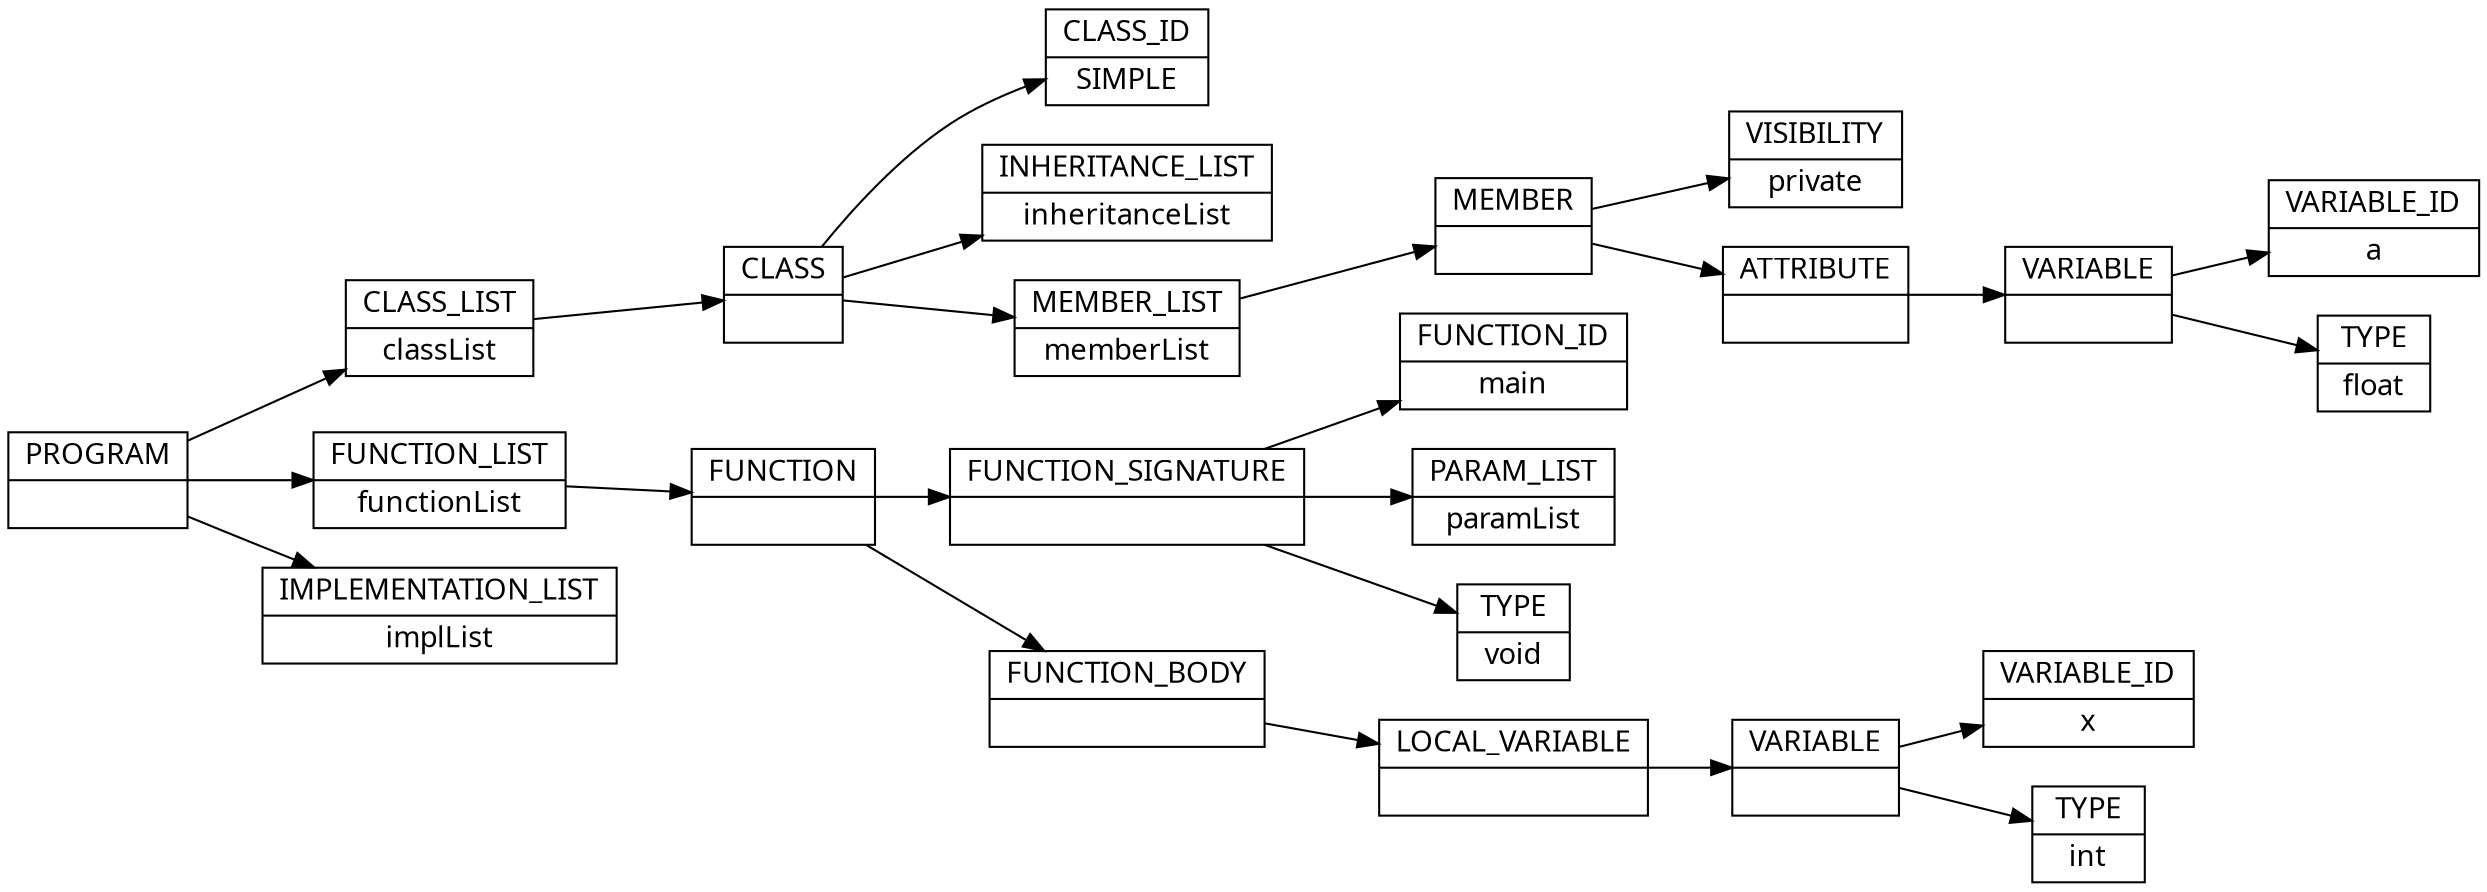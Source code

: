 digraph AST {
  node [shape=record];
    node [fontname=Sans];charset="UTF-8" splines=true splines=spline rankdir =LR
  node3 [label="PROGRAM | \ "];
  node2 [label="CLASS_LIST | \classList "];
  node13 [label="CLASS | \ "];
  node4 [label="CLASS_ID | \SIMPLE "];
  node5 [label="INHERITANCE_LIST | \inheritanceList "];
  node6 [label="MEMBER_LIST | \memberList "];
  node12 [label="MEMBER | \ "];
  node7 [label="VISIBILITY | \private "];
  node11 [label="ATTRIBUTE | \ "];
  node10 [label="VARIABLE | \ "];
  node8 [label="VARIABLE_ID | \a "];
  node9 [label="TYPE | \float "];
  node1 [label="FUNCTION_LIST | \functionList "];
  node23 [label="FUNCTION | \ "];
  node17 [label="FUNCTION_SIGNATURE | \ "];
  node14 [label="FUNCTION_ID | \main "];
  node15 [label="PARAM_LIST | \paramList "];
  node16 [label="TYPE | \void "];
  node22 [label="FUNCTION_BODY | \ "];
  node21 [label="LOCAL_VARIABLE | \ "];
  node20 [label="VARIABLE | \ "];
  node18 [label="VARIABLE_ID | \x "];
  node19 [label="TYPE | \int "];
  node0 [label="IMPLEMENTATION_LIST | \implList "];
  node3 -> node2;
  node2 -> node13;
  node13 -> node4;
  node13 -> node5;
  node13 -> node6;
  node6 -> node12;
  node12 -> node7;
  node12 -> node11;
  node11 -> node10;
  node10 -> node8;
  node10 -> node9;
  node3 -> node1;
  node1 -> node23;
  node23 -> node17;
  node17 -> node14;
  node17 -> node15;
  node17 -> node16;
  node23 -> node22;
  node22 -> node21;
  node21 -> node20;
  node20 -> node18;
  node20 -> node19;
  node3 -> node0;
}
